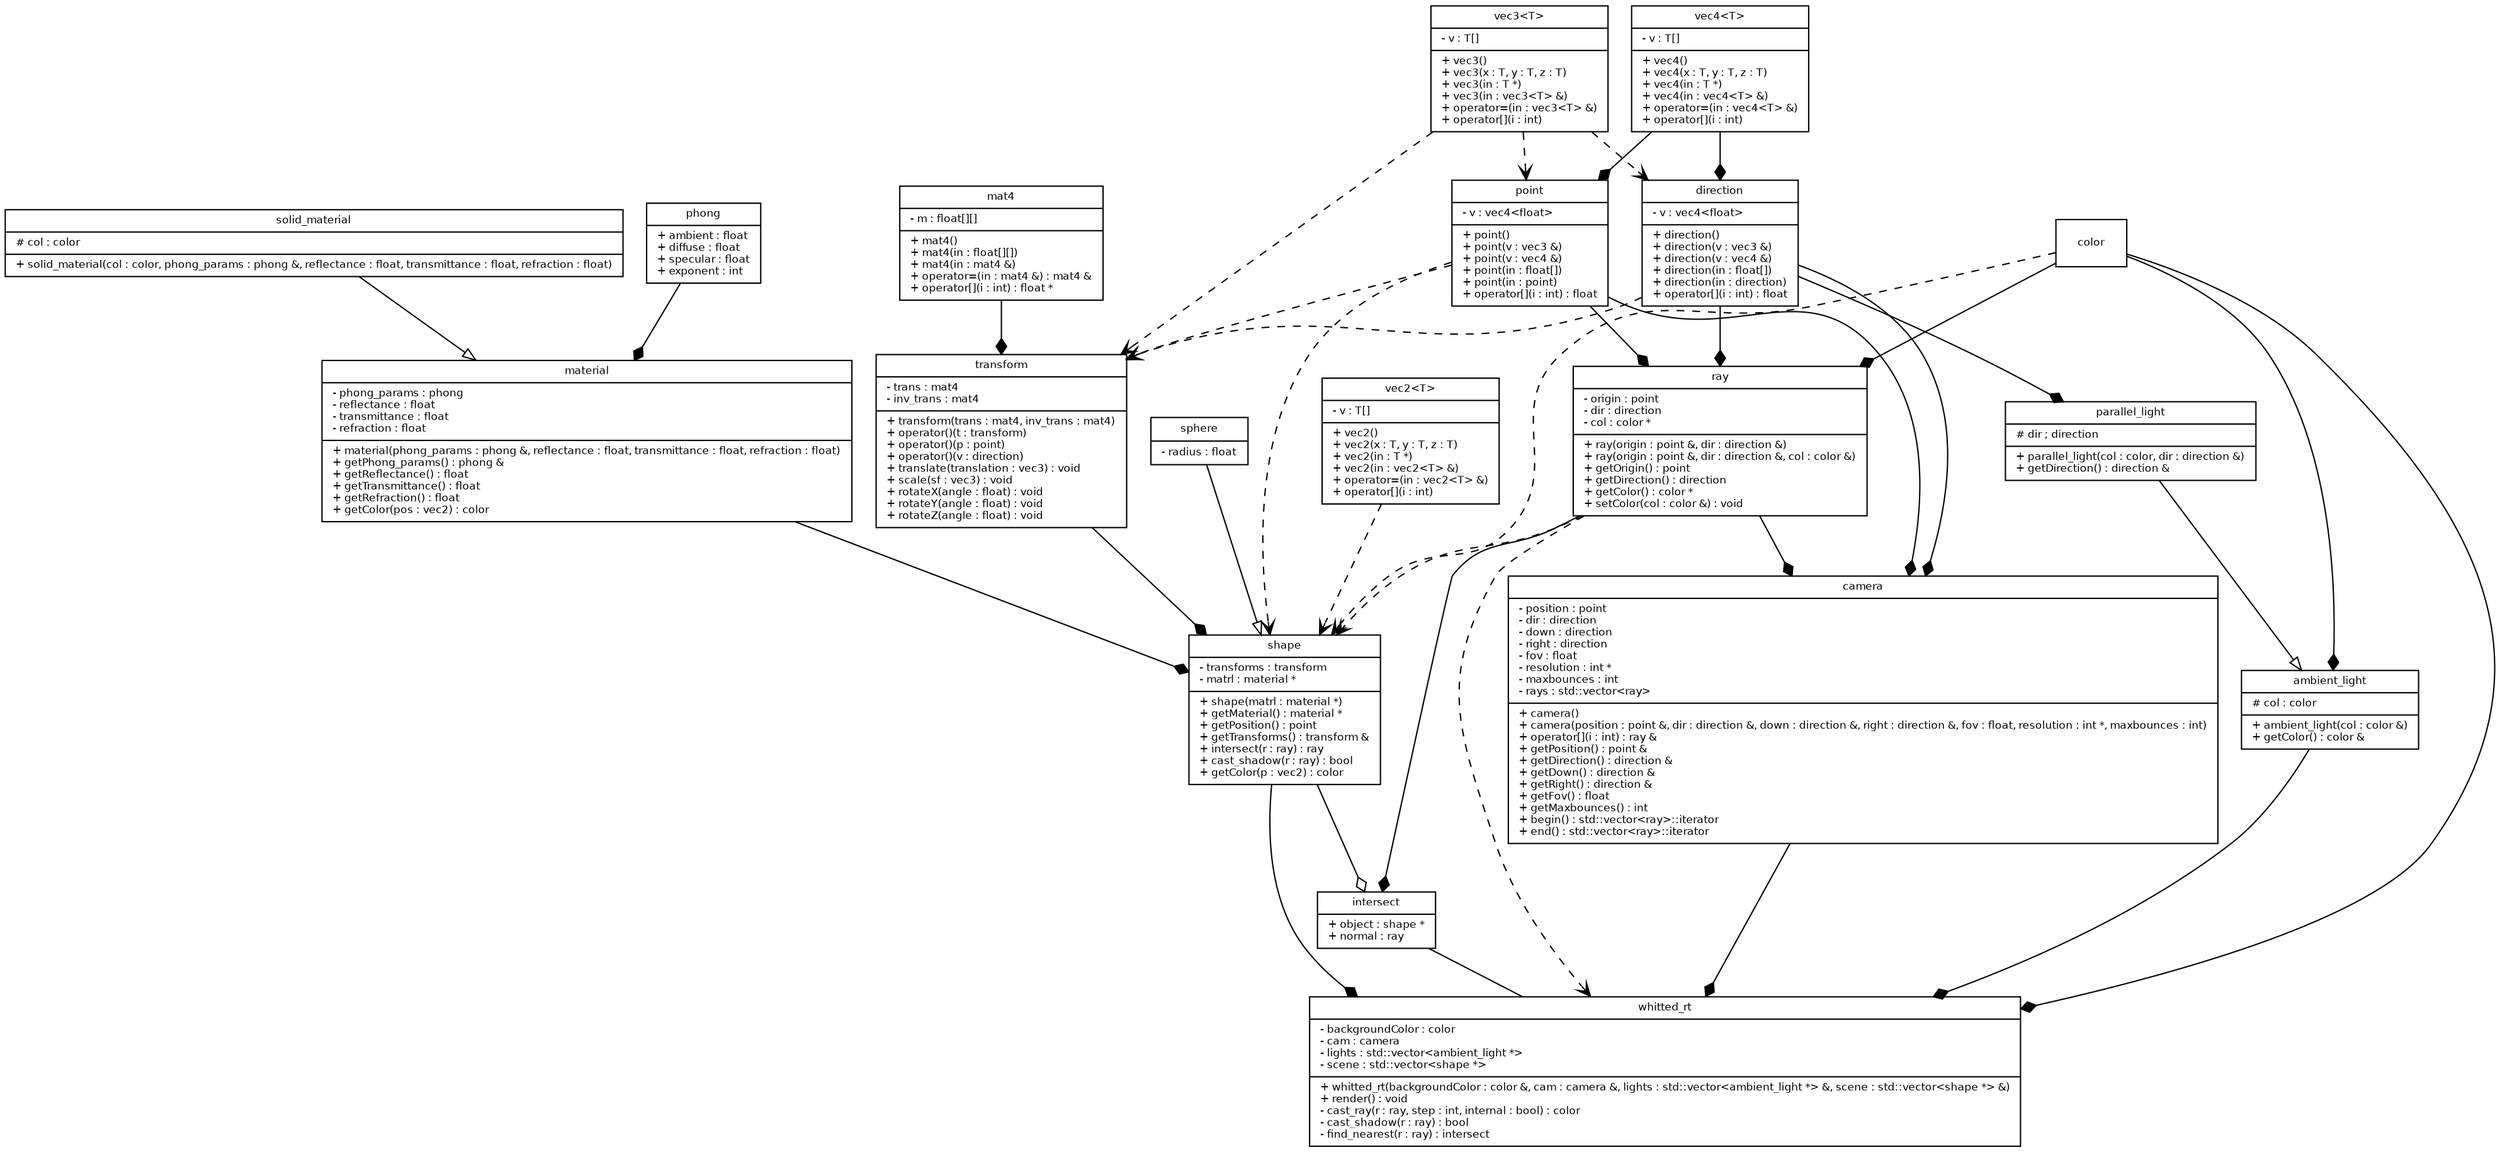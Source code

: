 digraph G {
	rankdir = "TB"
	fontname = "Bitstream Vera Sans"
    fontsize = 8
    node [
        fontname = "Bitstream Vera Sans"
        fontsize = 8
        shape = "record"
    ]
    edge [
        fontname = "Bitstream Vera Sans"
        fontsize = 8
    ]
    whitted_rt [
		label = "{whitted_rt|
				- backgroundColor : color\l
				- cam : camera\l
				- lights : std::vector\<ambient_light *\>\l
				- scene : std::vector\<shape *\>\l|
				+ whitted_rt(backgroundColor : color &,
						 cam : camera &,
						 lights : std::vector\<ambient_light *\> &,
						 scene : std::vector\<shape *\> &)\l
				+ render() : void\l
				- cast_ray(r : ray, step : int, internal : bool) : color\l
				- cast_shadow(r : ray) : bool\l
				- find_nearest(r : ray) : intersect\l
		}"
    ]
	intersect [
		label = "{intersect|
				+ object : shape *\l
				+ normal : ray\l
		}"
	]
	camera [
		label = "{camera|
				- position : point\l
				- dir : direction\l
				- down : direction\l
				- right : direction\l
				- fov : float\l
				- resolution : int *\l
				- maxbounces : int\l
				- rays : std::vector\<ray\>\l|
				+ camera()\l
				+ camera(position : point &,
						 dir : direction &,
						 down : direction &,
						 right : direction &,
						 fov : float,
						 resolution : int *,
						 maxbounces : int)\l
				+ operator[](i : int) : ray &\l
				+ getPosition() : point &\l
				+ getDirection() : direction &\l
				+ getDown() : direction &\l
				+ getRight() : direction &\l
				+ getFov() : float\l
				+ getMaxbounces() : int\l
				+ begin() : std::vector\<ray\>::iterator\l
				+ end() : std::vector\<ray\>::iterator\l
		}"
	]
	ray [
		label = "{ray|
				- origin : point\l
				- dir : direction\l
				- col : color *\l|
				+ ray(origin : point &, dir : direction &)\l
				+ ray(origin : point &, dir : direction &, col : color &)\l
				+ getOrigin() : point\l
				+ getDirection() : direction\l
				+ getColor() : color *\l
				+ setColor(col : color &) : void\l
		}"
	]
	shape_ [
		label = "{
			shape|
			- transforms : transform\l
			- matrl : material *\l|
			+ shape(matrl : material *)\l
			+ getMaterial() : material *\l
			+ getPosition() : point\l
			+ getTransforms() : transform &\l
			+ intersect(r : ray) : ray\l
			+ cast_shadow(r : ray) : bool\l
			+ getColor(p : vec2) : color\l
		}"
	]
	sphere [
		label = "{
			sphere|
			- radius : float\l
		}"
	]
	material [
		label ="{
			material|
			- phong_params : phong\l
			- reflectance : float\l
			- transmittance : float\l
			- refraction : float\l|
			+ material(phong_params : phong &,
					 reflectance : float,
					 transmittance : float,
					 refraction : float)\l
			+ getPhong_params()  : phong &\l
			+ getReflectance() : float\l
			+ getTransmittance() : float\l
			+ getRefraction() : float\l
			+ getColor(pos : vec2) : color\l
		}"
	]
	phong [
		label = "{
			phong|
			+ ambient : float\l
			+ diffuse : float\l
			+ specular : float\l
			+ exponent : int\l
		}"
	]
	solid_material [
		label = "{
			solid_material|
			# col : color\l|
			+ solid_material(col : color,
					 phong_params : phong &,
					 reflectance : float,
					 transmittance : float,
					 refraction : float)\l
		}"
	]
	ambient_light [
		label = "{
			ambient_light|
			# col : color\l|
			+ ambient_light(col : color &)\l
			+ getColor() : color &\l
		}"
	]
	parallel_light [
		label = "{
			parallel_light|
			# dir ; direction\l|
			+ parallel_light(col : color, dir : direction &)\l
			+ getDirection() : direction &\l
		}"
	]
	transform [
		label = "{
			transform|
			- trans : mat4\l
			- inv_trans : mat4\l|
			+ transform(trans : mat4, inv_trans : mat4)\l
			+ operator()(t : transform)\l
			+ operator()(p : point)\l
			+ operator()(v : direction)\l
			+ translate(translation : vec3) : void\l
			+ scale(sf : vec3) : void\l
			+ rotateX(angle : float) : void\l
			+ rotateY(angle : float) : void\l
			+ rotateZ(angle : float) : void\l
		}"
	]
	mat4 [
		label = "{
			mat4|
			- m : float[][]\l|
			+ mat4()\l
			+ mat4(in : float[][])\l
			+ mat4(in : mat4 &)\l
			+ operator=(in : mat4 &) : mat4 &\l
			+ operator[](i : int) : float *\l
		}"
	]
	point_ [
		label = "{
			point|
			- v : vec4\<float\>\l|
			+ point()\l
			+ point(v : vec3 &)\l
			+ point(v : vec4 &)\l
			+ point(in : float[])\l
			+ point(in : point)\l
			+ operator[](i : int) : float\l
		}"
	]
	direction [
		label = "{
			direction|
			- v : vec4\<float\>\l|
			+ direction()\l
			+ direction(v : vec3 &)\l
			+ direction(v : vec4 &)\l
			+ direction(in : float[])\l
			+ direction(in : direction)\l
			+ operator[](i : int) : float\l
		}"
	]
	color_ [
		label = "{
			color
		}"
	]
	vec2 [
		label = "{
			vec2\<T\>|
			- v : T[]\l|
			+ vec2()\l
			+ vec2(x : T, y : T, z : T)\l
			+ vec2(in : T *)\l
			+ vec2(in : vec2\<T\> &)\l
			+ operator=(in : vec2\<T\> &)\l
			+ operator[](i : int)\l
		}"
	]
	vec3 [
		label = "{
			vec3\<T\>|
			- v : T[]\l|
			+ vec3()\l
			+ vec3(x : T, y : T, z : T)\l
			+ vec3(in : T *)\l
			+ vec3(in : vec3\<T\> &)\l
			+ operator=(in : vec3\<T\> &)\l
			+ operator[](i : int)\l
		}"
	]
	vec4 [
		label = "{
			vec4\<T\>|
			- v : T[]\l|
			+ vec4()\l
			+ vec4(x : T, y : T, z : T)\l
			+ vec4(in : T *)\l
			+ vec4(in : vec4\<T\> &)\l
			+ operator=(in : vec4\<T\> &)\l
			+ operator[](i : int)\l
		}"
	]
	intersect -> whitted_rt [
		arrowhead = "none"
	]
	camera -> whitted_rt [
		arrowhead = "diamond"
	]
	ray -> camera [
		arrowhead = "diamond"
	]
	ray -> intersect [
		arrowhead = "diamond"
	]
	ray -> whitted_rt [
		arrowhead = "open"
		style = "dashed"
	]
	ray -> shape_ [
		arrowhead = "open"
		style = "dashed"
	]
	shape_ -> whitted_rt [
		arrowhead = "diamond"
	]
	shape_ -> intersect [
		arrowhead = "odiamond"
	]
	sphere -> shape_ [
		arrowhead = "empty"
	]
	material -> shape_ [
		arrowhead = "diamond"
	]
	phong -> material [
		arrowhead = "diamond"
	]
	solid_material -> material [
		arrowhead = "empty"
	]
	ambient_light -> whitted_rt [
		arrowhead = "diamond"
	]
	parallel_light -> ambient_light [
		arrowhead = "empty"
	]
	transform -> shape_ [
		arrowhead = "diamond"
	]
	mat4 -> transform [
		arrowhead = "diamond"
	]
	vec2 -> shape_ [
		arrowhead = "open"
		style = "dashed"
	]
	vec3 -> transform [
		arrowhead = "open"
		style = "dashed"
	]
	vec3 -> point_ [
		arrowhead = "open"
		style = "dashed"
	]
	vec3 -> direction [
		arrowhead = "open"
		style = "dashed"
	]
	vec4 -> point_ [
		arrowhead = "diamond"
	]
	vec4 -> direction [
		arrowhead = "diamond"
	]
	direction -> camera [
		arrowhead = "diamond"
	]
	direction -> ray [
		arrowhead = "diamond"
	]
	direction -> transform [
		arrowhead = "open"
		style = "dashed"
	]
	direction -> parallel_light [
		arrowhead = "diamond"
	]
	point_ -> camera [
		arrowhead = "diamond"
	]
	point_ -> ray [
		arrowhead = "diamond"
	]
	point_ -> transform [
		arrowhead = "open"
		style = "dashed"
	]
	point_ -> shape_ [
		arrowhead = "open"
		style = "dashed"
	]
	color_ -> whitted_rt [
		arrowhead = "diamond"
	]
	color_ -> ray [
		arrowhead = "diamond"
	]
	color_ -> ambient_light [
		arrowhead = "diamond"
	]
	color_ -> shape_ [
		arrowhead = "open"
		style = "dashed"
	]
}
